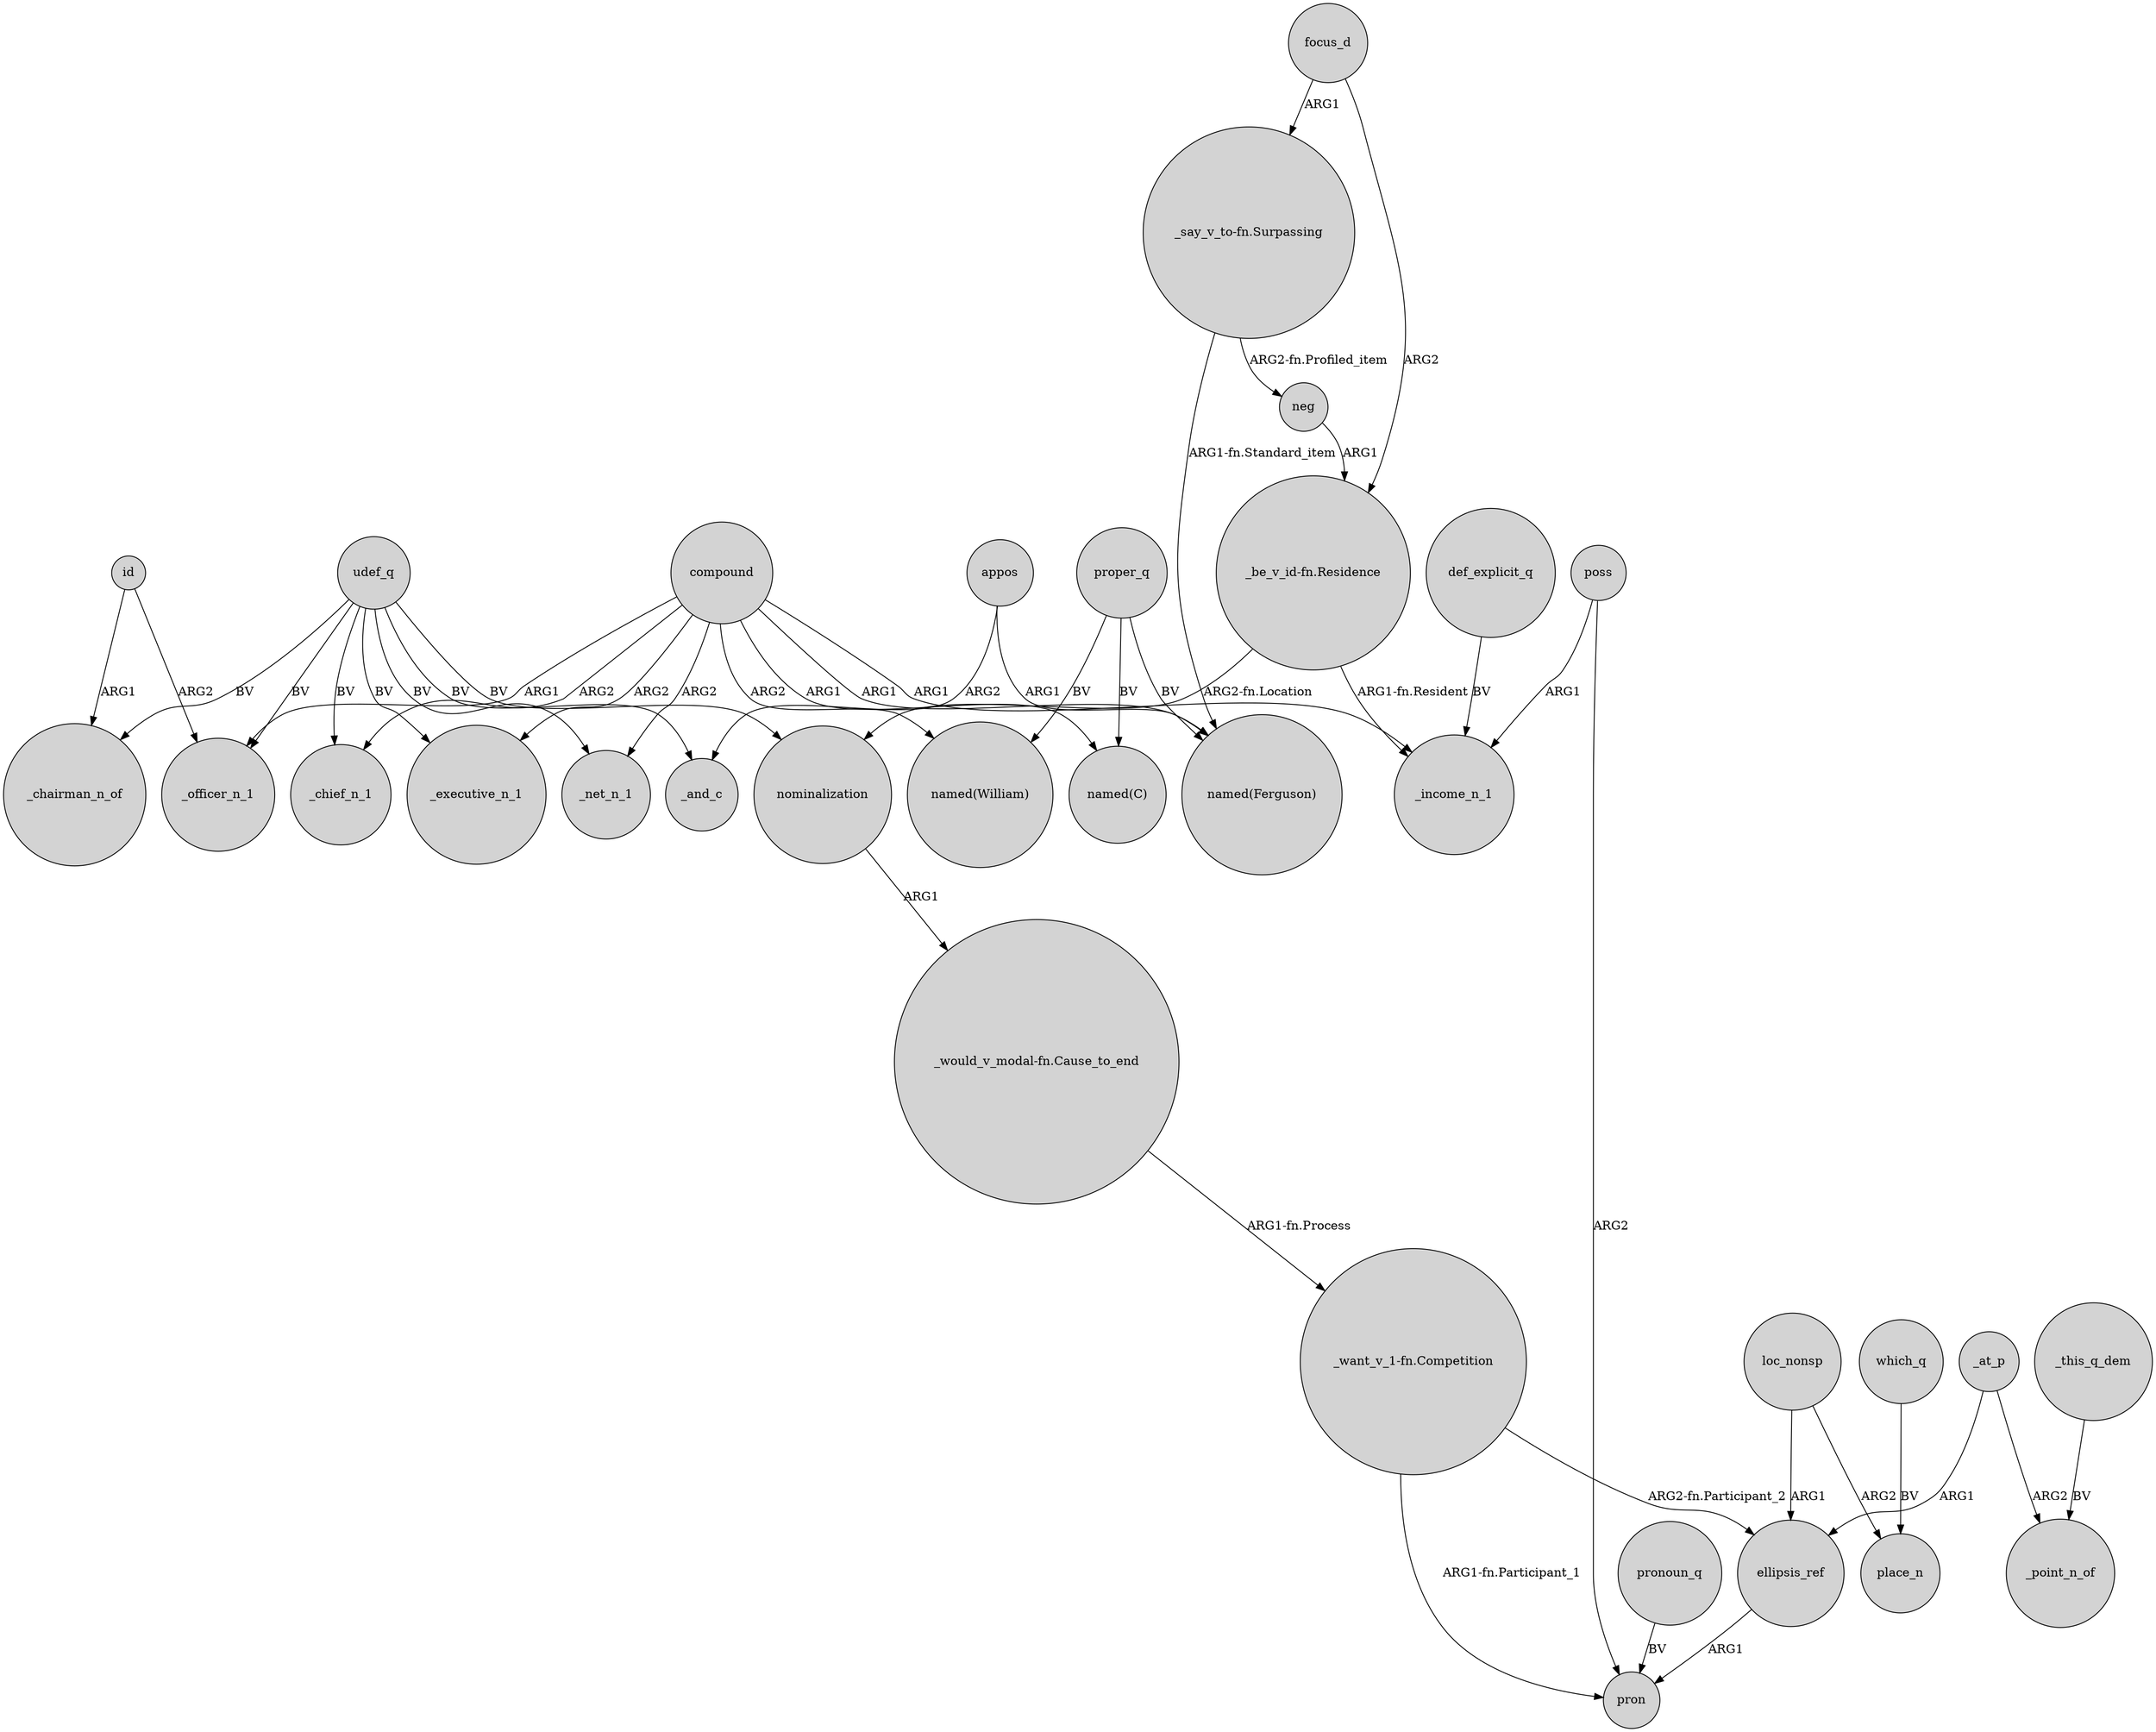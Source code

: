 digraph {
	node [shape=circle style=filled]
	id -> _chairman_n_of [label=ARG1]
	"_be_v_id-fn.Residence" -> _income_n_1 [label="ARG1-fn.Resident"]
	proper_q -> "named(C)" [label=BV]
	compound -> _chief_n_1 [label=ARG2]
	appos -> _and_c [label=ARG2]
	compound -> _net_n_1 [label=ARG2]
	"_be_v_id-fn.Residence" -> nominalization [label="ARG2-fn.Location"]
	proper_q -> "named(William)" [label=BV]
	focus_d -> "_be_v_id-fn.Residence" [label=ARG2]
	udef_q -> _chairman_n_of [label=BV]
	nominalization -> "_would_v_modal-fn.Cause_to_end" [label=ARG1]
	udef_q -> _chief_n_1 [label=BV]
	udef_q -> nominalization [label=BV]
	udef_q -> _and_c [label=BV]
	which_q -> place_n [label=BV]
	"_say_v_to-fn.Surpassing" -> "named(Ferguson)" [label="ARG1-fn.Standard_item"]
	loc_nonsp -> ellipsis_ref [label=ARG1]
	compound -> "named(Ferguson)" [label=ARG1]
	proper_q -> "named(Ferguson)" [label=BV]
	ellipsis_ref -> pron [label=ARG1]
	pronoun_q -> pron [label=BV]
	_this_q_dem -> _point_n_of [label=BV]
	poss -> pron [label=ARG2]
	udef_q -> _executive_n_1 [label=BV]
	def_explicit_q -> _income_n_1 [label=BV]
	"_say_v_to-fn.Surpassing" -> neg [label="ARG2-fn.Profiled_item"]
	compound -> _income_n_1 [label=ARG1]
	"_want_v_1-fn.Competition" -> ellipsis_ref [label="ARG2-fn.Participant_2"]
	poss -> _income_n_1 [label=ARG1]
	udef_q -> _net_n_1 [label=BV]
	compound -> "named(William)" [label=ARG2]
	neg -> "_be_v_id-fn.Residence" [label=ARG1]
	compound -> _officer_n_1 [label=ARG1]
	appos -> "named(Ferguson)" [label=ARG1]
	udef_q -> _officer_n_1 [label=BV]
	loc_nonsp -> place_n [label=ARG2]
	_at_p -> _point_n_of [label=ARG2]
	focus_d -> "_say_v_to-fn.Surpassing" [label=ARG1]
	_at_p -> ellipsis_ref [label=ARG1]
	id -> _officer_n_1 [label=ARG2]
	compound -> _executive_n_1 [label=ARG2]
	"_would_v_modal-fn.Cause_to_end" -> "_want_v_1-fn.Competition" [label="ARG1-fn.Process"]
	compound -> "named(C)" [label=ARG1]
	"_want_v_1-fn.Competition" -> pron [label="ARG1-fn.Participant_1"]
}
